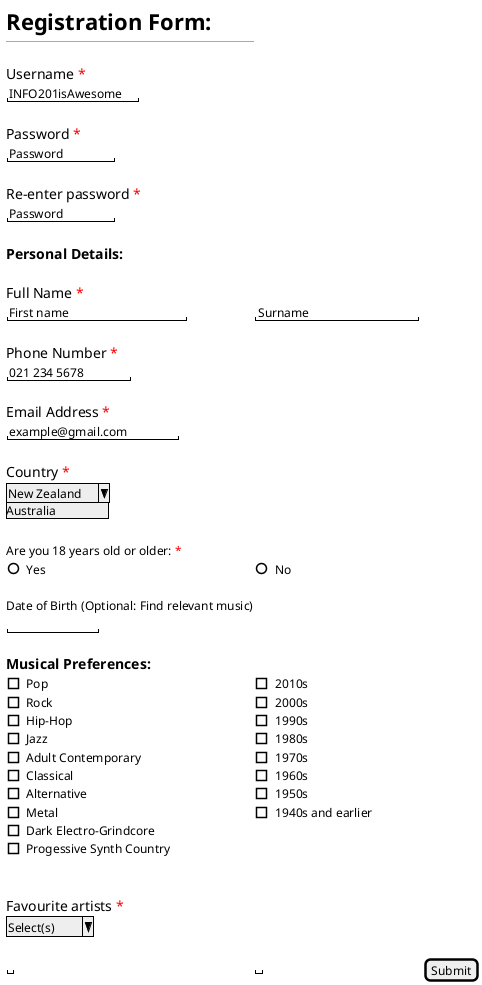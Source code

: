@startsalt RegisterCustomer

{
<size:22><b>Registration Form:
--
.
<size:14>Username <color:red>*</color>
"INFO201isAwesome"   
.
<size:14>Password <color:red>*</color>
"Password     "
.
<size:14>Re-enter password <color:red>*</color>
"Password     "
.
<size:14><b>Personal Details:
.
<size:14>Full Name <color:red>*</color>
"First name            "|"Surname             "
.
<size:14>Phone Number <color:red>*</color>
"021 234 5678   "
.
<size:14>Email Address <color:red>*</color>
"example@gmail.com    "
.
<size:14>Country <color:red>*</color>
^New Zealand^^Australia^
.
.
Are you 18 years old or older: <color:red>*</color>
()Yes | ()No
.
Date of Birth (Optional: Find relevant music)
"           "
.
<size:14><b>Musical Preferences:
[]Pop | []2010s
[]Rock|[]2000s
[]Hip-Hop|[]1990s
[]Jazz|[]1980s
[]Adult Contemporary|[]1970s
[]Classical|[]1960s
[]Alternative|[]1950s
[]Metal|[]1940s and earlier
[]Dark Electro-Grindcore
[]Progessive Synth Country
.
.
<size:14>Favourite artists <color:red>*</color>
^Select(s)^

.
""|""|[Submit]
}

@endsalt